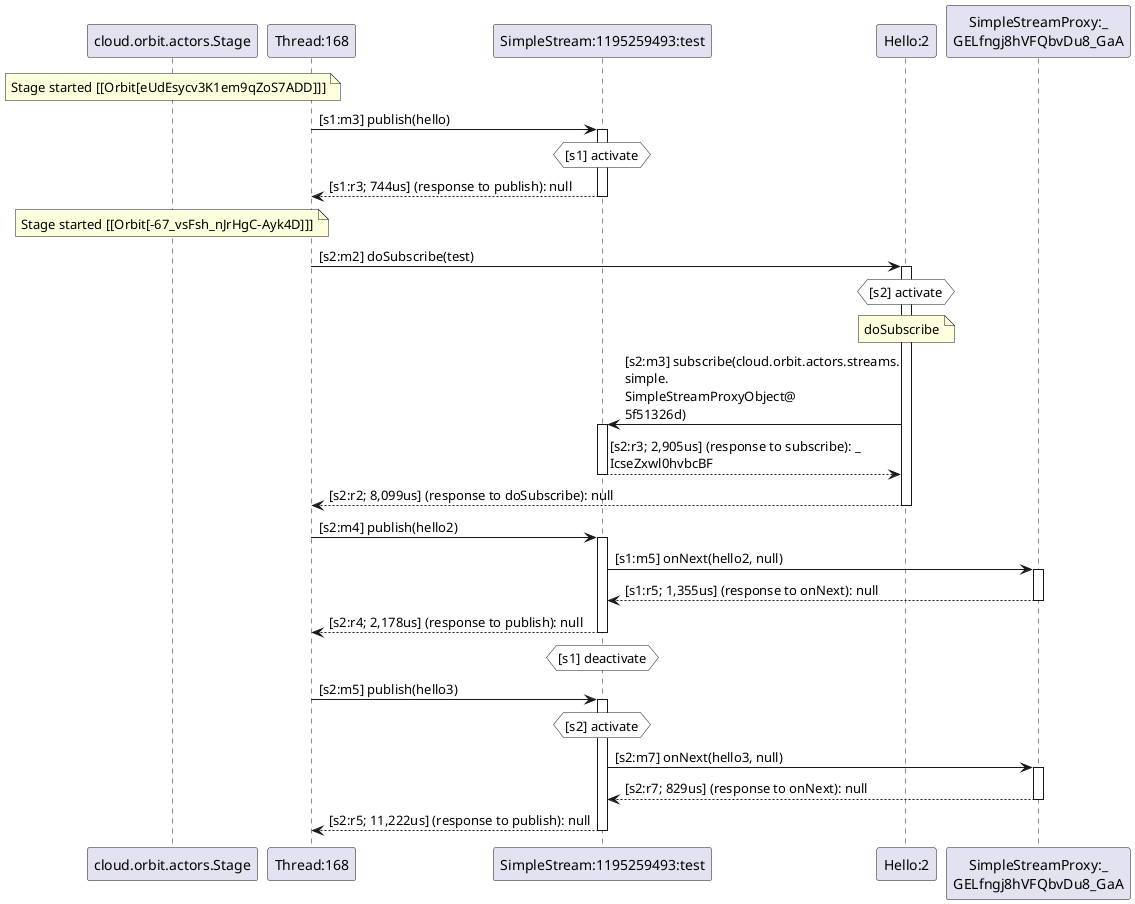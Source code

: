 @startuml
note over "cloud.orbit.actors.Stage": Stage started [[Orbit[eUdEsycv3K1em9qZoS7ADD]]]
"Thread:168" -> "SimpleStream:1195259493:test" : [s1:m3] publish(hello)
activate "SimpleStream:1195259493:test"
hnote over "SimpleStream:1195259493:test" #white : [s1] activate
"SimpleStream:1195259493:test" --> "Thread:168" : [s1:r3; 744us] (response to publish): null
deactivate "SimpleStream:1195259493:test"
note over "cloud.orbit.actors.Stage": Stage started [[Orbit[-67_vsFsh_nJrHgC-Ayk4D]]]
"Thread:168" -> "Hello:2" : [s2:m2] doSubscribe(test)
activate "Hello:2"
hnote over "Hello:2" #white : [s2] activate
note over "Hello:2": doSubscribe
"Hello:2" -> "SimpleStream:1195259493:test" : [s2:m3] subscribe(cloud.orbit.actors.streams.\nsimple.\nSimpleStreamProxyObject@\n5f51326d)
activate "SimpleStream:1195259493:test"
"SimpleStream:1195259493:test" --> "Hello:2" : [s2:r3; 2,905us] (response to subscribe): _\nIcseZxwl0hvbcBF
deactivate "SimpleStream:1195259493:test"
"Hello:2" --> "Thread:168" : [s2:r2; 8,099us] (response to doSubscribe): null
deactivate "Hello:2"
"Thread:168" -> "SimpleStream:1195259493:test" : [s2:m4] publish(hello2)
activate "SimpleStream:1195259493:test"
"SimpleStream:1195259493:test" -> "SimpleStreamProxy:_\nGELfngj8hVFQbvDu8_GaA" : [s1:m5] onNext(hello2, null)
activate "SimpleStreamProxy:_\nGELfngj8hVFQbvDu8_GaA"
"SimpleStreamProxy:_\nGELfngj8hVFQbvDu8_GaA" --> "SimpleStream:1195259493:test" : [s1:r5; 1,355us] (response to onNext): null
deactivate "SimpleStreamProxy:_\nGELfngj8hVFQbvDu8_GaA"
"SimpleStream:1195259493:test" --> "Thread:168" : [s2:r4; 2,178us] (response to publish): null
deactivate "SimpleStream:1195259493:test"
hnote over "SimpleStream:1195259493:test" #white : [s1] deactivate
"Thread:168" -> "SimpleStream:1195259493:test" : [s2:m5] publish(hello3)
activate "SimpleStream:1195259493:test"
hnote over "SimpleStream:1195259493:test" #white : [s2] activate
"SimpleStream:1195259493:test" -> "SimpleStreamProxy:_\nGELfngj8hVFQbvDu8_GaA" : [s2:m7] onNext(hello3, null)
activate "SimpleStreamProxy:_\nGELfngj8hVFQbvDu8_GaA"
"SimpleStreamProxy:_\nGELfngj8hVFQbvDu8_GaA" --> "SimpleStream:1195259493:test" : [s2:r7; 829us] (response to onNext): null
deactivate "SimpleStreamProxy:_\nGELfngj8hVFQbvDu8_GaA"
"SimpleStream:1195259493:test" --> "Thread:168" : [s2:r5; 11,222us] (response to publish): null
deactivate "SimpleStream:1195259493:test"
@enduml
